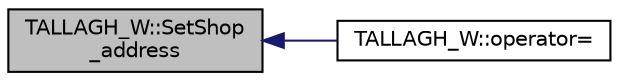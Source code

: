 digraph "TALLAGH_W::SetShop_address"
{
  edge [fontname="Helvetica",fontsize="10",labelfontname="Helvetica",labelfontsize="10"];
  node [fontname="Helvetica",fontsize="10",shape=record];
  rankdir="LR";
  Node1 [label="TALLAGH_W::SetShop\l_address",height=0.2,width=0.4,color="black", fillcolor="grey75", style="filled", fontcolor="black"];
  Node1 -> Node2 [dir="back",color="midnightblue",fontsize="10",style="solid"];
  Node2 [label="TALLAGH_W::operator=",height=0.2,width=0.4,color="black", fillcolor="white", style="filled",URL="$class_t_a_l_l_a_g_h___w.html#a0ac3db0bae78cc4e59f175e90374ed50"];
}
